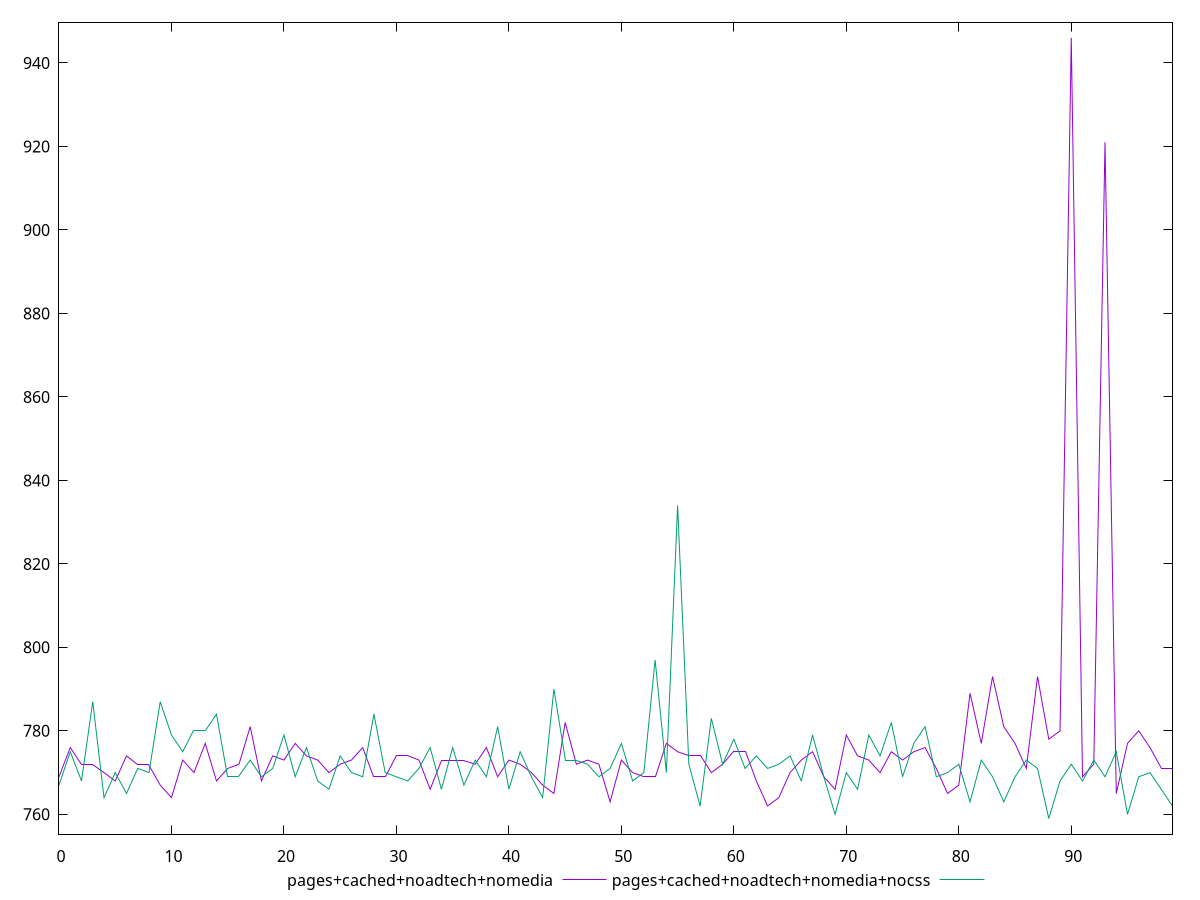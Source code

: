 reset

$pagesCachedNoadtechNomedia <<EOF
0 769
1 776
2 772
3 772
4 770
5 768
6 774
7 772
8 772
9 767
10 764
11 773
12 770
13 777
14 768
15 771
16 772
17 781
18 768
19 774
20 773
21 777
22 774
23 773
24 770
25 772
26 773
27 776
28 769
29 769
30 774
31 774
32 773
33 766
34 773
35 773
36 773
37 772
38 776
39 769
40 773
41 772
42 770
43 767
44 765
45 782
46 772
47 773
48 772
49 763
50 773
51 770
52 769
53 769
54 777
55 775
56 774
57 774
58 770
59 772
60 775
61 775
62 768
63 762
64 764
65 770
66 773
67 775
68 769
69 766
70 779
71 774
72 773
73 770
74 775
75 773
76 775
77 776
78 771
79 765
80 767
81 789
82 777
83 793
84 781
85 777
86 771
87 793
88 778
89 780
90 946
91 769
92 772
93 921
94 765
95 777
96 780
97 776
98 771
99 771
EOF

$pagesCachedNoadtechNomediaNocss <<EOF
0 767
1 775
2 768
3 787
4 764
5 770
6 765
7 771
8 770
9 787
10 779
11 775
12 780
13 780
14 784
15 769
16 769
17 773
18 769
19 771
20 779
21 769
22 776
23 768
24 766
25 774
26 770
27 769
28 784
29 770
30 769
31 768
32 771
33 776
34 766
35 776
36 767
37 773
38 769
39 781
40 766
41 775
42 769
43 764
44 790
45 773
46 773
47 772
48 769
49 771
50 777
51 768
52 770
53 797
54 770
55 834
56 772
57 762
58 783
59 772
60 778
61 771
62 774
63 771
64 772
65 774
66 768
67 779
68 769
69 760
70 770
71 766
72 779
73 774
74 782
75 769
76 777
77 781
78 769
79 770
80 772
81 763
82 773
83 769
84 763
85 769
86 773
87 771
88 759
89 768
90 772
91 768
92 773
93 769
94 775
95 760
96 769
97 770
98 766
99 762
EOF

set key outside below
set xrange [0:99]
set yrange [755.26:949.74]
set trange [755.26:949.74]
set terminal svg size 640, 520 enhanced background rgb 'white'
set output "report_00012_2021-02-09T11:01:39.952Z/uses-rel-preload/comparison/line/3_vs_4.svg"

plot $pagesCachedNoadtechNomedia title "pages+cached+noadtech+nomedia" with line, \
     $pagesCachedNoadtechNomediaNocss title "pages+cached+noadtech+nomedia+nocss" with line

reset
